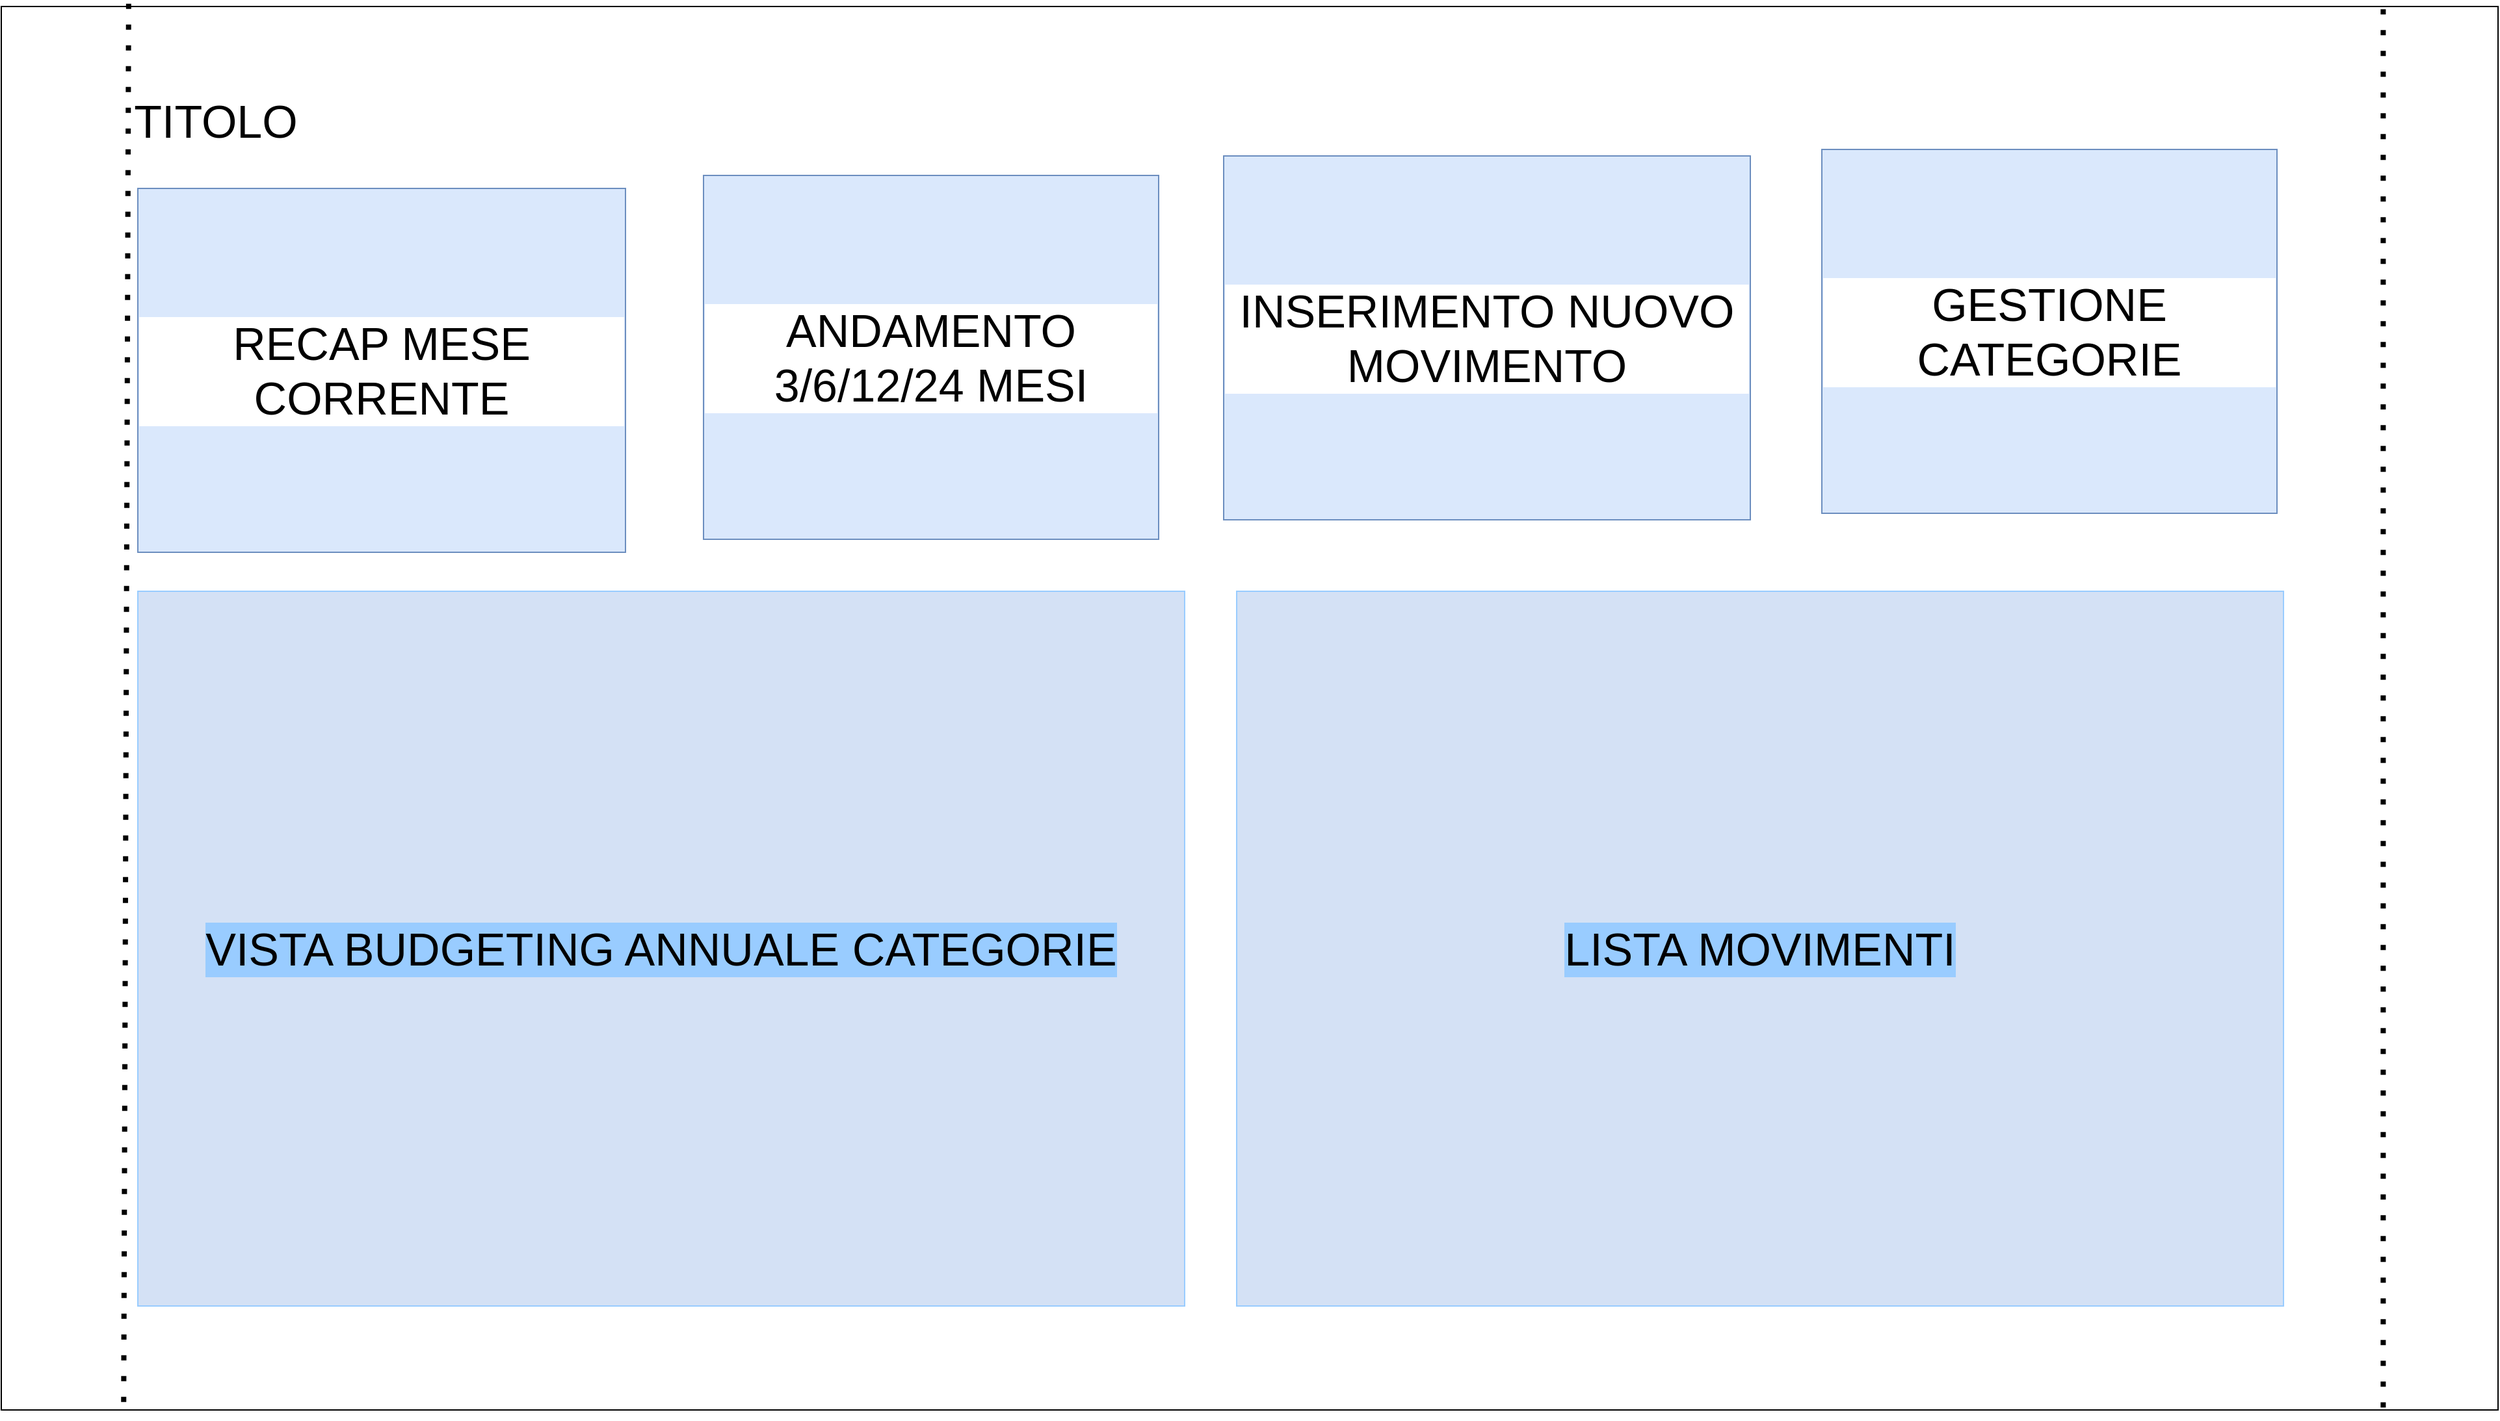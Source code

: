 <mxfile version="20.8.16" type="device"><diagram name="Pagina-1" id="_Qp5U8Eklj4SXgGFfJhC"><mxGraphModel dx="3545" dy="2070" grid="1" gridSize="10" guides="1" tooltips="1" connect="1" arrows="1" fold="1" page="1" pageScale="1" pageWidth="827" pageHeight="1169" math="0" shadow="0"><root><mxCell id="0"/><mxCell id="1" parent="0"/><mxCell id="LQn87VcX4lnH5BVMiMGE-4" value="" style="rounded=0;whiteSpace=wrap;html=1;fillColor=#FFFFFF;" vertex="1" parent="1"><mxGeometry x="40" y="40" width="1920" height="1080" as="geometry"/></mxCell><mxCell id="LQn87VcX4lnH5BVMiMGE-5" value="TITOLO" style="text;html=1;strokeColor=none;fillColor=none;align=center;verticalAlign=middle;whiteSpace=wrap;rounded=0;fontColor=#000000;fontSize=35;" vertex="1" parent="1"><mxGeometry x="140" y="100" width="130" height="55" as="geometry"/></mxCell><mxCell id="LQn87VcX4lnH5BVMiMGE-7" value="" style="endArrow=none;dashed=1;html=1;dashPattern=1 3;strokeWidth=2;rounded=0;fontSize=35;fontColor=#000000;" edge="1" parent="1"><mxGeometry width="50" height="50" relative="1" as="geometry"><mxPoint x="1030" y="710" as="sourcePoint"/><mxPoint x="1080" y="660" as="targetPoint"/></mxGeometry></mxCell><mxCell id="LQn87VcX4lnH5BVMiMGE-8" value="" style="endArrow=none;dashed=1;html=1;dashPattern=1 3;strokeWidth=4;rounded=0;fontSize=35;fontColor=#000000;exitX=0.051;exitY=-0.002;exitDx=0;exitDy=0;exitPerimeter=0;entryX=0.049;entryY=1.004;entryDx=0;entryDy=0;entryPerimeter=0;strokeColor=#000000;" edge="1" parent="1" source="LQn87VcX4lnH5BVMiMGE-4" target="LQn87VcX4lnH5BVMiMGE-4"><mxGeometry width="50" height="50" relative="1" as="geometry"><mxPoint x="650" y="440" as="sourcePoint"/><mxPoint x="700" y="390" as="targetPoint"/></mxGeometry></mxCell><mxCell id="LQn87VcX4lnH5BVMiMGE-9" value="" style="endArrow=none;dashed=1;html=1;dashPattern=1 3;strokeWidth=4;rounded=0;fontSize=35;fontColor=#000000;exitX=0.954;exitY=0.002;exitDx=0;exitDy=0;exitPerimeter=0;entryX=0.954;entryY=1.002;entryDx=0;entryDy=0;entryPerimeter=0;strokeColor=#000000;" edge="1" parent="1" source="LQn87VcX4lnH5BVMiMGE-4" target="LQn87VcX4lnH5BVMiMGE-4"><mxGeometry width="50" height="50" relative="1" as="geometry"><mxPoint x="1863.84" y="33.52" as="sourcePoint"/><mxPoint x="1860" y="1120.0" as="targetPoint"/></mxGeometry></mxCell><mxCell id="LQn87VcX4lnH5BVMiMGE-10" value="RECAP MESE CORRENTE" style="rounded=0;whiteSpace=wrap;html=1;labelBackgroundColor=#FFFFFF;fontSize=35;fillColor=#dae8fc;strokeColor=#6c8ebf;fontColor=#000000;" vertex="1" parent="1"><mxGeometry x="145" y="180" width="375" height="280" as="geometry"/></mxCell><mxCell id="LQn87VcX4lnH5BVMiMGE-11" value="ANDAMENTO 3/6/12/24 MESI" style="rounded=0;whiteSpace=wrap;html=1;labelBackgroundColor=#FFFFFF;fontSize=35;fillColor=#dae8fc;strokeColor=#6c8ebf;fontColor=#000000;" vertex="1" parent="1"><mxGeometry x="580" y="170" width="350" height="280" as="geometry"/></mxCell><mxCell id="LQn87VcX4lnH5BVMiMGE-12" value="INSERIMENTO NUOVO MOVIMENTO" style="rounded=0;whiteSpace=wrap;html=1;labelBackgroundColor=#FFFFFF;fontSize=35;fillColor=#dae8fc;strokeColor=#6c8ebf;fontColor=#000000;" vertex="1" parent="1"><mxGeometry x="980" y="155" width="405" height="280" as="geometry"/></mxCell><mxCell id="LQn87VcX4lnH5BVMiMGE-13" value="VISTA BUDGETING ANNUALE CATEGORIE" style="rounded=0;whiteSpace=wrap;html=1;labelBackgroundColor=#99CCFF;fontSize=35;fontColor=#000000;fillColor=#D4E1F5;strokeColor=#99CCFF;" vertex="1" parent="1"><mxGeometry x="145" y="490" width="805" height="550" as="geometry"/></mxCell><mxCell id="LQn87VcX4lnH5BVMiMGE-14" value="LISTA MOVIMENTI" style="rounded=0;whiteSpace=wrap;html=1;labelBackgroundColor=#99CCFF;fontSize=35;fontColor=#000000;fillColor=#D4E1F5;strokeColor=#99CCFF;" vertex="1" parent="1"><mxGeometry x="990" y="490" width="805" height="550" as="geometry"/></mxCell><mxCell id="LQn87VcX4lnH5BVMiMGE-16" value="GESTIONE CATEGORIE" style="rounded=0;whiteSpace=wrap;html=1;labelBackgroundColor=#FFFFFF;fontSize=35;fillColor=#dae8fc;strokeColor=#6c8ebf;fontColor=#000000;" vertex="1" parent="1"><mxGeometry x="1440" y="150" width="350" height="280" as="geometry"/></mxCell></root></mxGraphModel></diagram></mxfile>